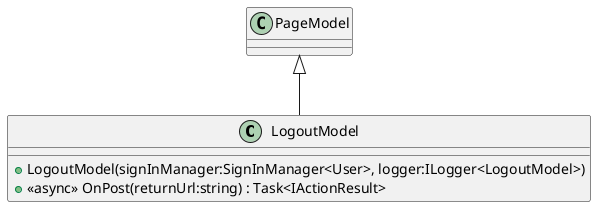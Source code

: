 @startuml
class LogoutModel {
    + LogoutModel(signInManager:SignInManager<User>, logger:ILogger<LogoutModel>)
    + <<async>> OnPost(returnUrl:string) : Task<IActionResult>
}
PageModel <|-- LogoutModel
@enduml
